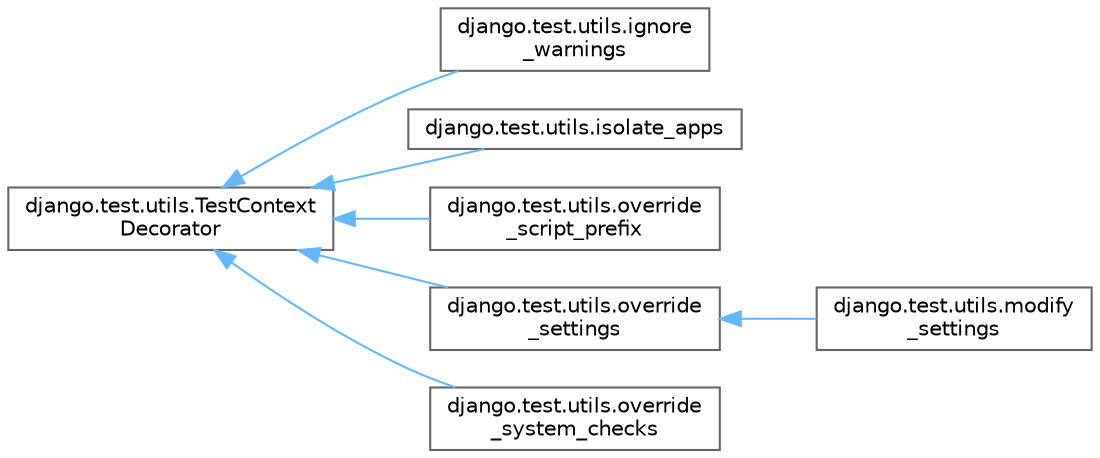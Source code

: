 digraph "Graphical Class Hierarchy"
{
 // LATEX_PDF_SIZE
  bgcolor="transparent";
  edge [fontname=Helvetica,fontsize=10,labelfontname=Helvetica,labelfontsize=10];
  node [fontname=Helvetica,fontsize=10,shape=box,height=0.2,width=0.4];
  rankdir="LR";
  Node0 [id="Node000000",label="django.test.utils.TestContext\lDecorator",height=0.2,width=0.4,color="grey40", fillcolor="white", style="filled",URL="$classdjango_1_1test_1_1utils_1_1_test_context_decorator.html",tooltip=" "];
  Node0 -> Node1 [id="edge1642_Node000000_Node000001",dir="back",color="steelblue1",style="solid",tooltip=" "];
  Node1 [id="Node000001",label="django.test.utils.ignore\l_warnings",height=0.2,width=0.4,color="grey40", fillcolor="white", style="filled",URL="$classdjango_1_1test_1_1utils_1_1ignore__warnings.html",tooltip=" "];
  Node0 -> Node2 [id="edge1643_Node000000_Node000002",dir="back",color="steelblue1",style="solid",tooltip=" "];
  Node2 [id="Node000002",label="django.test.utils.isolate_apps",height=0.2,width=0.4,color="grey40", fillcolor="white", style="filled",URL="$classdjango_1_1test_1_1utils_1_1isolate__apps.html",tooltip=" "];
  Node0 -> Node3 [id="edge1644_Node000000_Node000003",dir="back",color="steelblue1",style="solid",tooltip=" "];
  Node3 [id="Node000003",label="django.test.utils.override\l_script_prefix",height=0.2,width=0.4,color="grey40", fillcolor="white", style="filled",URL="$classdjango_1_1test_1_1utils_1_1override__script__prefix.html",tooltip=" "];
  Node0 -> Node4 [id="edge1645_Node000000_Node000004",dir="back",color="steelblue1",style="solid",tooltip=" "];
  Node4 [id="Node000004",label="django.test.utils.override\l_settings",height=0.2,width=0.4,color="grey40", fillcolor="white", style="filled",URL="$classdjango_1_1test_1_1utils_1_1override__settings.html",tooltip=" "];
  Node4 -> Node5 [id="edge1646_Node000004_Node000005",dir="back",color="steelblue1",style="solid",tooltip=" "];
  Node5 [id="Node000005",label="django.test.utils.modify\l_settings",height=0.2,width=0.4,color="grey40", fillcolor="white", style="filled",URL="$classdjango_1_1test_1_1utils_1_1modify__settings.html",tooltip=" "];
  Node0 -> Node6 [id="edge1647_Node000000_Node000006",dir="back",color="steelblue1",style="solid",tooltip=" "];
  Node6 [id="Node000006",label="django.test.utils.override\l_system_checks",height=0.2,width=0.4,color="grey40", fillcolor="white", style="filled",URL="$classdjango_1_1test_1_1utils_1_1override__system__checks.html",tooltip=" "];
}
